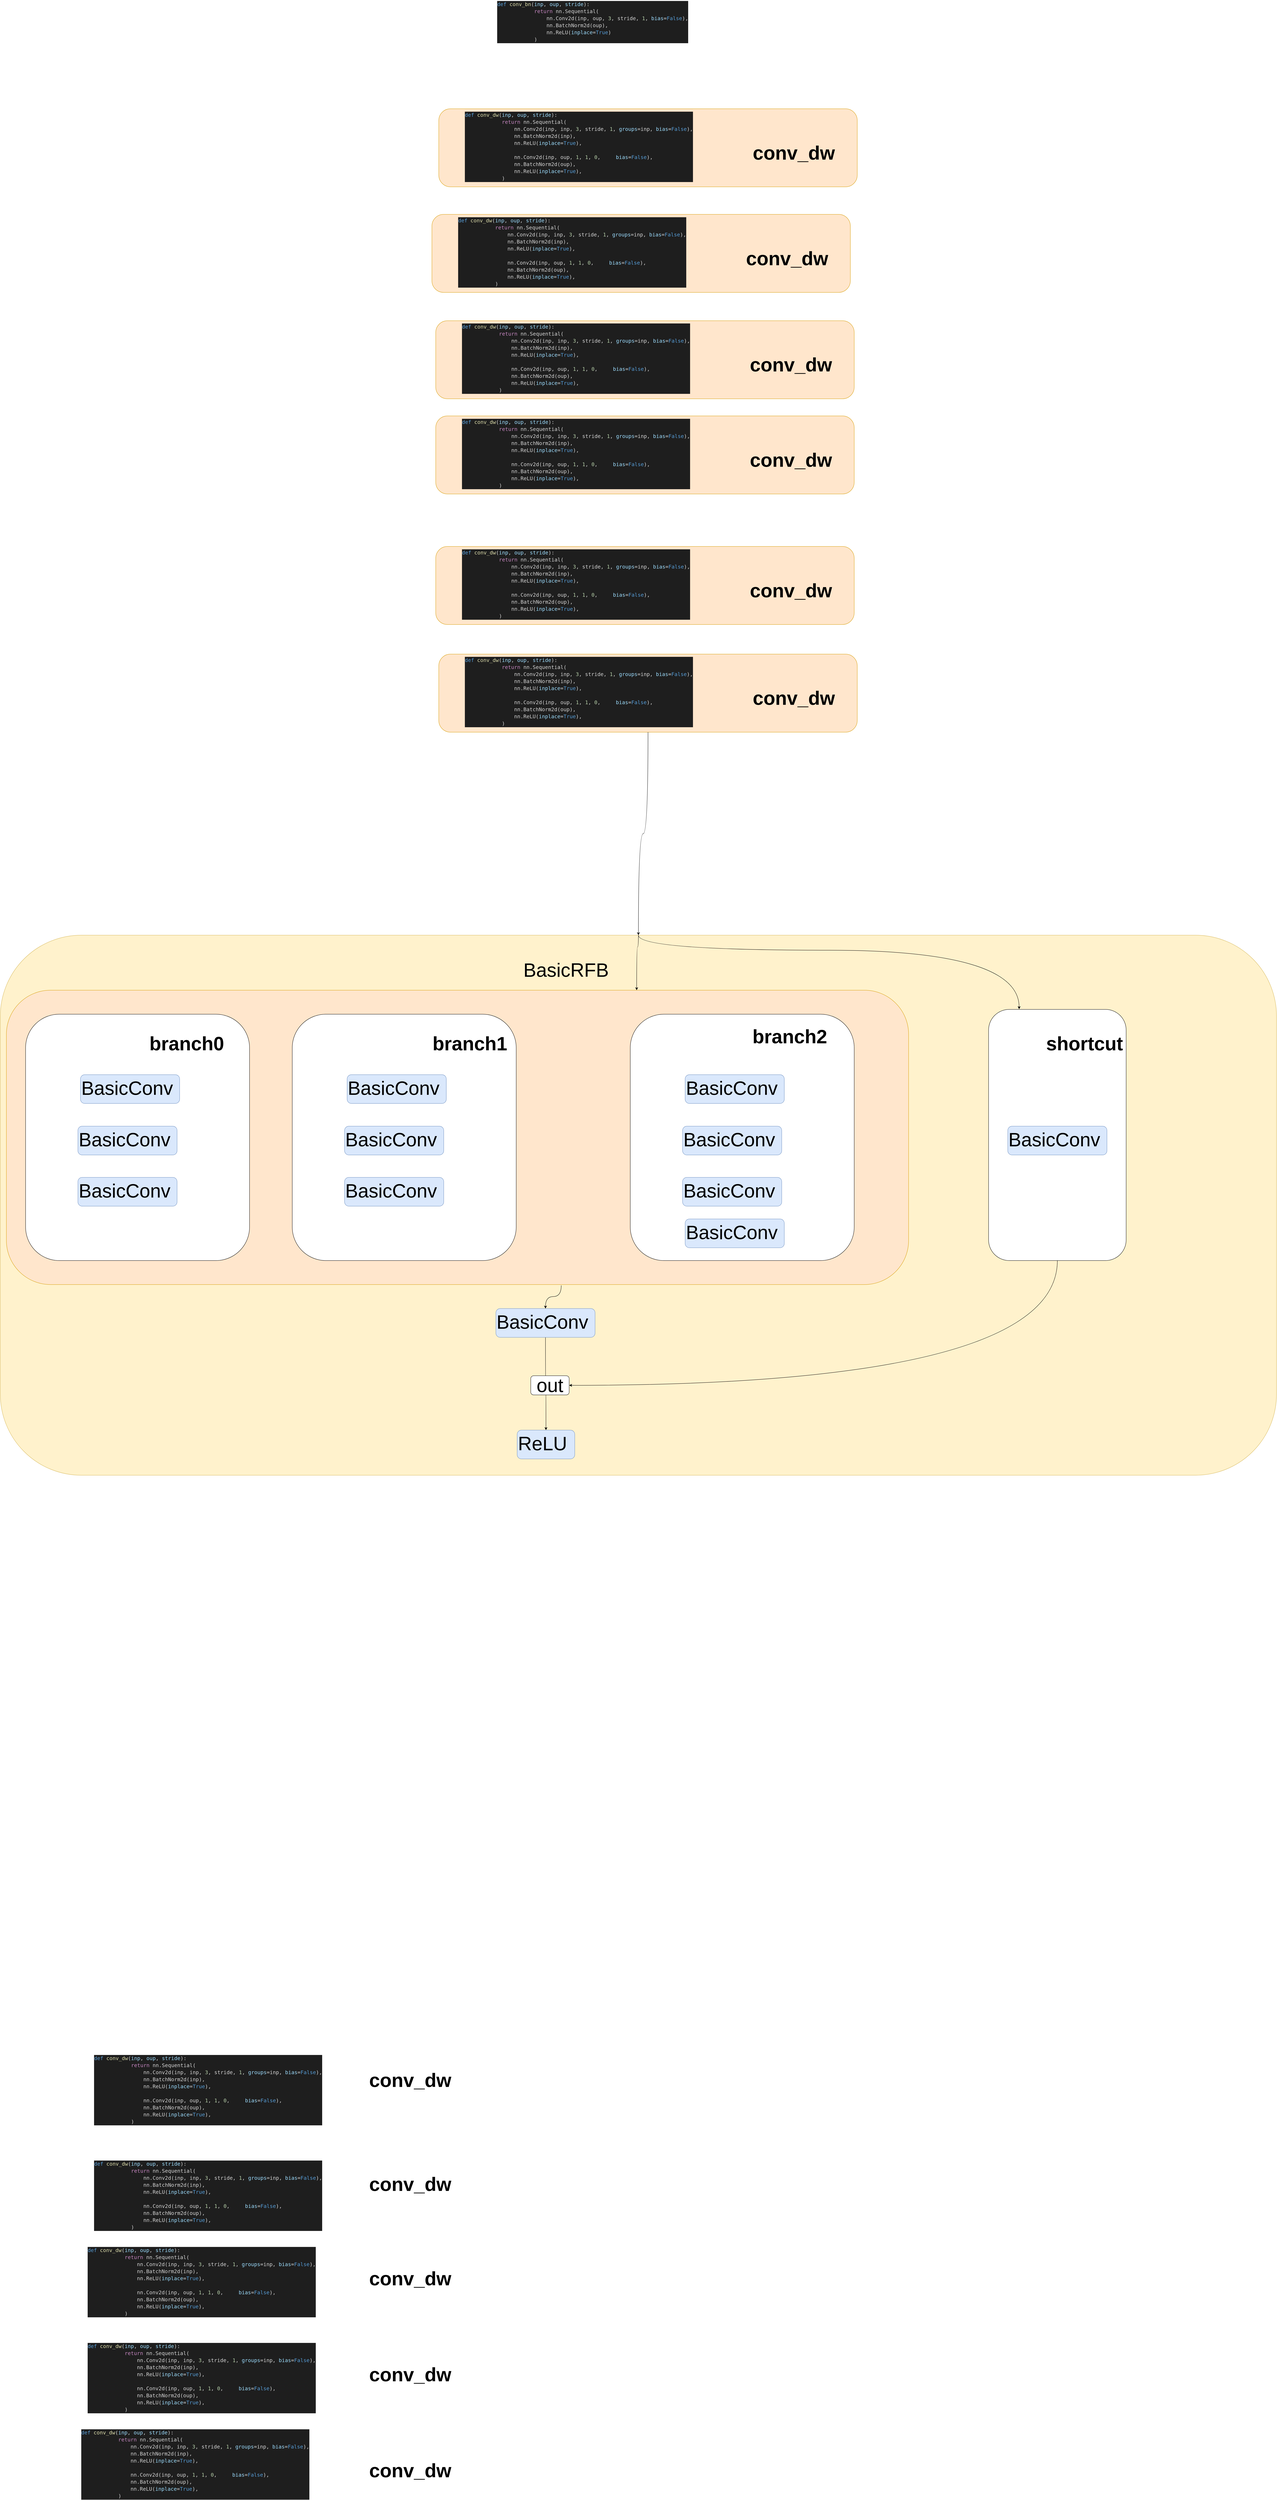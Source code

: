 <mxfile version="12.1.0" type="github" pages="1"><diagram id="aoXWqoG8p28ZODCA0CMy" name="Page-1"><mxGraphModel dx="4110" dy="3226" grid="1" gridSize="10" guides="1" tooltips="1" connect="1" arrows="1" fold="1" page="1" pageScale="1" pageWidth="827" pageHeight="1169" math="0" shadow="0"><root><mxCell id="0"/><mxCell id="1" parent="0"/><mxCell id="2_uzH5QYjLiEo1RvhmZy-85" style="edgeStyle=orthogonalEdgeStyle;curved=1;rounded=0;orthogonalLoop=1;jettySize=auto;html=1;exitX=0.5;exitY=0;exitDx=0;exitDy=0;entryX=0.75;entryY=0;entryDx=0;entryDy=0;fontSize=60;" edge="1" parent="1" source="2_uzH5QYjLiEo1RvhmZy-46" target="2_uzH5QYjLiEo1RvhmZy-44"><mxGeometry relative="1" as="geometry"><Array as="points"><mxPoint x="2036" y="2451"/><mxPoint x="2176" y="2451"/></Array></mxGeometry></mxCell><mxCell id="2_uzH5QYjLiEo1RvhmZy-46" value="" style="rounded=1;whiteSpace=wrap;html=1;fontSize=60;fillColor=#fff2cc;strokeColor=#d6b656;" vertex="1" parent="1"><mxGeometry x="41" y="2383" width="3989" height="1688" as="geometry"/></mxCell><mxCell id="2_uzH5QYjLiEo1RvhmZy-78" style="edgeStyle=orthogonalEdgeStyle;rounded=0;orthogonalLoop=1;jettySize=auto;html=1;exitX=0.615;exitY=1.003;exitDx=0;exitDy=0;entryX=0.5;entryY=0;entryDx=0;entryDy=0;fontSize=60;exitPerimeter=0;curved=1;" edge="1" parent="1" source="2_uzH5QYjLiEo1RvhmZy-44" target="2_uzH5QYjLiEo1RvhmZy-50"><mxGeometry relative="1" as="geometry"/></mxCell><mxCell id="2_uzH5QYjLiEo1RvhmZy-44" value="" style="rounded=1;whiteSpace=wrap;html=1;fontSize=60;fillColor=#ffe6cc;strokeColor=#d79b00;" vertex="1" parent="1"><mxGeometry x="60" y="2555" width="2820" height="920" as="geometry"/></mxCell><mxCell id="2_uzH5QYjLiEo1RvhmZy-34" value="" style="rounded=1;whiteSpace=wrap;html=1;fontSize=60;" vertex="1" parent="1"><mxGeometry x="120" y="2630" width="700" height="770" as="geometry"/></mxCell><mxCell id="2_uzH5QYjLiEo1RvhmZy-2" value="&lt;div style=&quot;color: rgb(212 , 212 , 212) ; background-color: rgb(30 , 30 , 30) ; font-family: &amp;#34;droid sans mono&amp;#34; , monospace , monospace , &amp;#34;droid sans fallback&amp;#34; ; font-size: 16px ; line-height: 22px ; white-space: pre&quot;&gt;&lt;div&gt;&lt;span style=&quot;color: #569cd6&quot;&gt;def&lt;/span&gt;&amp;nbsp;&lt;span style=&quot;color: #dcdcaa&quot;&gt;conv_bn&lt;/span&gt;(&lt;span style=&quot;color: #9cdcfe&quot;&gt;inp&lt;/span&gt;,&amp;nbsp;&lt;span style=&quot;color: #9cdcfe&quot;&gt;oup&lt;/span&gt;,&amp;nbsp;&lt;span style=&quot;color: #9cdcfe&quot;&gt;stride&lt;/span&gt;):&lt;/div&gt;&lt;div&gt;&amp;nbsp;&amp;nbsp;&amp;nbsp;&amp;nbsp;&amp;nbsp;&amp;nbsp;&amp;nbsp;&amp;nbsp;&amp;nbsp;&amp;nbsp;&amp;nbsp;&amp;nbsp;&lt;span style=&quot;color: #c586c0&quot;&gt;return&lt;/span&gt;&amp;nbsp;nn.Sequential(&lt;/div&gt;&lt;div&gt;&amp;nbsp;&amp;nbsp;&amp;nbsp;&amp;nbsp;&amp;nbsp;&amp;nbsp;&amp;nbsp;&amp;nbsp;&amp;nbsp;&amp;nbsp;&amp;nbsp;&amp;nbsp;&amp;nbsp;&amp;nbsp;&amp;nbsp;&amp;nbsp;nn.Conv2d(inp,&amp;nbsp;oup,&amp;nbsp;&lt;span style=&quot;color: #b5cea8&quot;&gt;3&lt;/span&gt;,&amp;nbsp;stride,&amp;nbsp;&lt;span style=&quot;color: #b5cea8&quot;&gt;1&lt;/span&gt;,&amp;nbsp;&lt;span style=&quot;color: #9cdcfe&quot;&gt;bias&lt;/span&gt;=&lt;span style=&quot;color: #569cd6&quot;&gt;False&lt;/span&gt;),&lt;/div&gt;&lt;div&gt;&amp;nbsp;&amp;nbsp;&amp;nbsp;&amp;nbsp;&amp;nbsp;&amp;nbsp;&amp;nbsp;&amp;nbsp;&amp;nbsp;&amp;nbsp;&amp;nbsp;&amp;nbsp;&amp;nbsp;&amp;nbsp;&amp;nbsp;&amp;nbsp;nn.BatchNorm2d(oup),&lt;/div&gt;&lt;div&gt;&amp;nbsp;&amp;nbsp;&amp;nbsp;&amp;nbsp;&amp;nbsp;&amp;nbsp;&amp;nbsp;&amp;nbsp;&amp;nbsp;&amp;nbsp;&amp;nbsp;&amp;nbsp;&amp;nbsp;&amp;nbsp;&amp;nbsp;&amp;nbsp;nn.ReLU(&lt;span style=&quot;color: #9cdcfe&quot;&gt;inplace&lt;/span&gt;=&lt;span style=&quot;color: #569cd6&quot;&gt;True&lt;/span&gt;)&lt;/div&gt;&lt;div&gt;&amp;nbsp;&amp;nbsp;&amp;nbsp;&amp;nbsp;&amp;nbsp;&amp;nbsp;&amp;nbsp;&amp;nbsp;&amp;nbsp;&amp;nbsp;&amp;nbsp;&amp;nbsp;)&lt;/div&gt;&lt;/div&gt;" style="text;html=1;resizable=0;points=[];autosize=1;align=left;verticalAlign=top;spacingTop=-4;" vertex="1" parent="1"><mxGeometry x="1591.5" y="-540" width="610" height="130" as="geometry"/></mxCell><mxCell id="2_uzH5QYjLiEo1RvhmZy-18" value="&lt;div style=&quot;color: rgb(212 , 212 , 212) ; background-color: rgb(30 , 30 , 30) ; font-family: &amp;#34;droid sans mono&amp;#34; , monospace , monospace , &amp;#34;droid sans fallback&amp;#34; ; font-size: 16px ; line-height: 22px ; white-space: pre&quot;&gt;&lt;div&gt;&lt;span style=&quot;color: #569cd6&quot;&gt;def&lt;/span&gt;&amp;nbsp;&lt;span style=&quot;color: #dcdcaa&quot;&gt;conv_dw&lt;/span&gt;(&lt;span style=&quot;color: #9cdcfe&quot;&gt;inp&lt;/span&gt;,&amp;nbsp;&lt;span style=&quot;color: #9cdcfe&quot;&gt;oup&lt;/span&gt;,&amp;nbsp;&lt;span style=&quot;color: #9cdcfe&quot;&gt;stride&lt;/span&gt;):&lt;/div&gt;&lt;div&gt;&amp;nbsp;&amp;nbsp;&amp;nbsp;&amp;nbsp;&amp;nbsp;&amp;nbsp;&amp;nbsp;&amp;nbsp;&amp;nbsp;&amp;nbsp;&amp;nbsp;&amp;nbsp;&lt;span style=&quot;color: #c586c0&quot;&gt;return&lt;/span&gt;&amp;nbsp;nn.Sequential(&lt;/div&gt;&lt;div&gt;&amp;nbsp;&amp;nbsp;&amp;nbsp;&amp;nbsp;&amp;nbsp;&amp;nbsp;&amp;nbsp;&amp;nbsp;&amp;nbsp;&amp;nbsp;&amp;nbsp;&amp;nbsp;&amp;nbsp;&amp;nbsp;&amp;nbsp;&amp;nbsp;nn.Conv2d(inp,&amp;nbsp;inp,&amp;nbsp;&lt;span style=&quot;color: #b5cea8&quot;&gt;3&lt;/span&gt;,&amp;nbsp;stride,&amp;nbsp;&lt;span style=&quot;color: #b5cea8&quot;&gt;1&lt;/span&gt;,&amp;nbsp;&lt;span style=&quot;color: #9cdcfe&quot;&gt;groups&lt;/span&gt;=inp,&amp;nbsp;&lt;span style=&quot;color: #9cdcfe&quot;&gt;bias&lt;/span&gt;=&lt;span style=&quot;color: #569cd6&quot;&gt;False&lt;/span&gt;),&lt;/div&gt;&lt;div&gt;&amp;nbsp;&amp;nbsp;&amp;nbsp;&amp;nbsp;&amp;nbsp;&amp;nbsp;&amp;nbsp;&amp;nbsp;&amp;nbsp;&amp;nbsp;&amp;nbsp;&amp;nbsp;&amp;nbsp;&amp;nbsp;&amp;nbsp;&amp;nbsp;nn.BatchNorm2d(inp),&lt;/div&gt;&lt;div&gt;&amp;nbsp;&amp;nbsp;&amp;nbsp;&amp;nbsp;&amp;nbsp;&amp;nbsp;&amp;nbsp;&amp;nbsp;&amp;nbsp;&amp;nbsp;&amp;nbsp;&amp;nbsp;&amp;nbsp;&amp;nbsp;&amp;nbsp;&amp;nbsp;nn.ReLU(&lt;span style=&quot;color: #9cdcfe&quot;&gt;inplace&lt;/span&gt;=&lt;span style=&quot;color: #569cd6&quot;&gt;True&lt;/span&gt;),&lt;/div&gt;&lt;br&gt;&lt;div&gt;&amp;nbsp;&amp;nbsp;&amp;nbsp;&amp;nbsp;&amp;nbsp;&amp;nbsp;&amp;nbsp;&amp;nbsp;&amp;nbsp;&amp;nbsp;&amp;nbsp;&amp;nbsp;&amp;nbsp;&amp;nbsp;&amp;nbsp;&amp;nbsp;nn.Conv2d(inp,&amp;nbsp;oup,&amp;nbsp;&lt;span style=&quot;color: #b5cea8&quot;&gt;1&lt;/span&gt;,&amp;nbsp;&lt;span style=&quot;color: #b5cea8&quot;&gt;1&lt;/span&gt;,&amp;nbsp;&lt;span style=&quot;color: #b5cea8&quot;&gt;0&lt;/span&gt;,&amp;nbsp;&amp;nbsp;&amp;nbsp;&amp;nbsp;&amp;nbsp;&lt;span style=&quot;color: #9cdcfe&quot;&gt;bias&lt;/span&gt;=&lt;span style=&quot;color: #569cd6&quot;&gt;False&lt;/span&gt;),&lt;/div&gt;&lt;div&gt;&amp;nbsp;&amp;nbsp;&amp;nbsp;&amp;nbsp;&amp;nbsp;&amp;nbsp;&amp;nbsp;&amp;nbsp;&amp;nbsp;&amp;nbsp;&amp;nbsp;&amp;nbsp;&amp;nbsp;&amp;nbsp;&amp;nbsp;&amp;nbsp;nn.BatchNorm2d(oup),&lt;/div&gt;&lt;div&gt;&amp;nbsp;&amp;nbsp;&amp;nbsp;&amp;nbsp;&amp;nbsp;&amp;nbsp;&amp;nbsp;&amp;nbsp;&amp;nbsp;&amp;nbsp;&amp;nbsp;&amp;nbsp;&amp;nbsp;&amp;nbsp;&amp;nbsp;&amp;nbsp;nn.ReLU(&lt;span style=&quot;color: #9cdcfe&quot;&gt;inplace&lt;/span&gt;=&lt;span style=&quot;color: #569cd6&quot;&gt;True&lt;/span&gt;),&lt;/div&gt;&lt;div&gt;&amp;nbsp;&amp;nbsp;&amp;nbsp;&amp;nbsp;&amp;nbsp;&amp;nbsp;&amp;nbsp;&amp;nbsp;&amp;nbsp;&amp;nbsp;&amp;nbsp;&amp;nbsp;)&lt;/div&gt;&lt;/div&gt;" style="text;html=1;resizable=0;points=[];autosize=1;align=left;verticalAlign=top;spacingTop=-4;" vertex="1" parent="1"><mxGeometry x="331.5" y="5880" width="730" height="220" as="geometry"/></mxCell><mxCell id="2_uzH5QYjLiEo1RvhmZy-19" value="&lt;div style=&quot;color: rgb(212 , 212 , 212) ; background-color: rgb(30 , 30 , 30) ; font-family: &amp;#34;droid sans mono&amp;#34; , monospace , monospace , &amp;#34;droid sans fallback&amp;#34; ; font-size: 16px ; line-height: 22px ; white-space: pre&quot;&gt;&lt;div&gt;&lt;span style=&quot;color: #569cd6&quot;&gt;def&lt;/span&gt;&amp;nbsp;&lt;span style=&quot;color: #dcdcaa&quot;&gt;conv_dw&lt;/span&gt;(&lt;span style=&quot;color: #9cdcfe&quot;&gt;inp&lt;/span&gt;,&amp;nbsp;&lt;span style=&quot;color: #9cdcfe&quot;&gt;oup&lt;/span&gt;,&amp;nbsp;&lt;span style=&quot;color: #9cdcfe&quot;&gt;stride&lt;/span&gt;):&lt;/div&gt;&lt;div&gt;&amp;nbsp;&amp;nbsp;&amp;nbsp;&amp;nbsp;&amp;nbsp;&amp;nbsp;&amp;nbsp;&amp;nbsp;&amp;nbsp;&amp;nbsp;&amp;nbsp;&amp;nbsp;&lt;span style=&quot;color: #c586c0&quot;&gt;return&lt;/span&gt;&amp;nbsp;nn.Sequential(&lt;/div&gt;&lt;div&gt;&amp;nbsp;&amp;nbsp;&amp;nbsp;&amp;nbsp;&amp;nbsp;&amp;nbsp;&amp;nbsp;&amp;nbsp;&amp;nbsp;&amp;nbsp;&amp;nbsp;&amp;nbsp;&amp;nbsp;&amp;nbsp;&amp;nbsp;&amp;nbsp;nn.Conv2d(inp,&amp;nbsp;inp,&amp;nbsp;&lt;span style=&quot;color: #b5cea8&quot;&gt;3&lt;/span&gt;,&amp;nbsp;stride,&amp;nbsp;&lt;span style=&quot;color: #b5cea8&quot;&gt;1&lt;/span&gt;,&amp;nbsp;&lt;span style=&quot;color: #9cdcfe&quot;&gt;groups&lt;/span&gt;=inp,&amp;nbsp;&lt;span style=&quot;color: #9cdcfe&quot;&gt;bias&lt;/span&gt;=&lt;span style=&quot;color: #569cd6&quot;&gt;False&lt;/span&gt;),&lt;/div&gt;&lt;div&gt;&amp;nbsp;&amp;nbsp;&amp;nbsp;&amp;nbsp;&amp;nbsp;&amp;nbsp;&amp;nbsp;&amp;nbsp;&amp;nbsp;&amp;nbsp;&amp;nbsp;&amp;nbsp;&amp;nbsp;&amp;nbsp;&amp;nbsp;&amp;nbsp;nn.BatchNorm2d(inp),&lt;/div&gt;&lt;div&gt;&amp;nbsp;&amp;nbsp;&amp;nbsp;&amp;nbsp;&amp;nbsp;&amp;nbsp;&amp;nbsp;&amp;nbsp;&amp;nbsp;&amp;nbsp;&amp;nbsp;&amp;nbsp;&amp;nbsp;&amp;nbsp;&amp;nbsp;&amp;nbsp;nn.ReLU(&lt;span style=&quot;color: #9cdcfe&quot;&gt;inplace&lt;/span&gt;=&lt;span style=&quot;color: #569cd6&quot;&gt;True&lt;/span&gt;),&lt;/div&gt;&lt;br&gt;&lt;div&gt;&amp;nbsp;&amp;nbsp;&amp;nbsp;&amp;nbsp;&amp;nbsp;&amp;nbsp;&amp;nbsp;&amp;nbsp;&amp;nbsp;&amp;nbsp;&amp;nbsp;&amp;nbsp;&amp;nbsp;&amp;nbsp;&amp;nbsp;&amp;nbsp;nn.Conv2d(inp,&amp;nbsp;oup,&amp;nbsp;&lt;span style=&quot;color: #b5cea8&quot;&gt;1&lt;/span&gt;,&amp;nbsp;&lt;span style=&quot;color: #b5cea8&quot;&gt;1&lt;/span&gt;,&amp;nbsp;&lt;span style=&quot;color: #b5cea8&quot;&gt;0&lt;/span&gt;,&amp;nbsp;&amp;nbsp;&amp;nbsp;&amp;nbsp;&amp;nbsp;&lt;span style=&quot;color: #9cdcfe&quot;&gt;bias&lt;/span&gt;=&lt;span style=&quot;color: #569cd6&quot;&gt;False&lt;/span&gt;),&lt;/div&gt;&lt;div&gt;&amp;nbsp;&amp;nbsp;&amp;nbsp;&amp;nbsp;&amp;nbsp;&amp;nbsp;&amp;nbsp;&amp;nbsp;&amp;nbsp;&amp;nbsp;&amp;nbsp;&amp;nbsp;&amp;nbsp;&amp;nbsp;&amp;nbsp;&amp;nbsp;nn.BatchNorm2d(oup),&lt;/div&gt;&lt;div&gt;&amp;nbsp;&amp;nbsp;&amp;nbsp;&amp;nbsp;&amp;nbsp;&amp;nbsp;&amp;nbsp;&amp;nbsp;&amp;nbsp;&amp;nbsp;&amp;nbsp;&amp;nbsp;&amp;nbsp;&amp;nbsp;&amp;nbsp;&amp;nbsp;nn.ReLU(&lt;span style=&quot;color: #9cdcfe&quot;&gt;inplace&lt;/span&gt;=&lt;span style=&quot;color: #569cd6&quot;&gt;True&lt;/span&gt;),&lt;/div&gt;&lt;div&gt;&amp;nbsp;&amp;nbsp;&amp;nbsp;&amp;nbsp;&amp;nbsp;&amp;nbsp;&amp;nbsp;&amp;nbsp;&amp;nbsp;&amp;nbsp;&amp;nbsp;&amp;nbsp;)&lt;/div&gt;&lt;/div&gt;" style="text;html=1;resizable=0;points=[];autosize=1;align=left;verticalAlign=top;spacingTop=-4;" vertex="1" parent="1"><mxGeometry x="331.5" y="6210" width="730" height="220" as="geometry"/></mxCell><mxCell id="2_uzH5QYjLiEo1RvhmZy-20" value="&lt;div style=&quot;color: rgb(212 , 212 , 212) ; background-color: rgb(30 , 30 , 30) ; font-family: &amp;#34;droid sans mono&amp;#34; , monospace , monospace , &amp;#34;droid sans fallback&amp;#34; ; font-size: 16px ; line-height: 22px ; white-space: pre&quot;&gt;&lt;div&gt;&lt;span style=&quot;color: #569cd6&quot;&gt;def&lt;/span&gt;&amp;nbsp;&lt;span style=&quot;color: #dcdcaa&quot;&gt;conv_dw&lt;/span&gt;(&lt;span style=&quot;color: #9cdcfe&quot;&gt;inp&lt;/span&gt;,&amp;nbsp;&lt;span style=&quot;color: #9cdcfe&quot;&gt;oup&lt;/span&gt;,&amp;nbsp;&lt;span style=&quot;color: #9cdcfe&quot;&gt;stride&lt;/span&gt;):&lt;/div&gt;&lt;div&gt;&amp;nbsp;&amp;nbsp;&amp;nbsp;&amp;nbsp;&amp;nbsp;&amp;nbsp;&amp;nbsp;&amp;nbsp;&amp;nbsp;&amp;nbsp;&amp;nbsp;&amp;nbsp;&lt;span style=&quot;color: #c586c0&quot;&gt;return&lt;/span&gt;&amp;nbsp;nn.Sequential(&lt;/div&gt;&lt;div&gt;&amp;nbsp;&amp;nbsp;&amp;nbsp;&amp;nbsp;&amp;nbsp;&amp;nbsp;&amp;nbsp;&amp;nbsp;&amp;nbsp;&amp;nbsp;&amp;nbsp;&amp;nbsp;&amp;nbsp;&amp;nbsp;&amp;nbsp;&amp;nbsp;nn.Conv2d(inp,&amp;nbsp;inp,&amp;nbsp;&lt;span style=&quot;color: #b5cea8&quot;&gt;3&lt;/span&gt;,&amp;nbsp;stride,&amp;nbsp;&lt;span style=&quot;color: #b5cea8&quot;&gt;1&lt;/span&gt;,&amp;nbsp;&lt;span style=&quot;color: #9cdcfe&quot;&gt;groups&lt;/span&gt;=inp,&amp;nbsp;&lt;span style=&quot;color: #9cdcfe&quot;&gt;bias&lt;/span&gt;=&lt;span style=&quot;color: #569cd6&quot;&gt;False&lt;/span&gt;),&lt;/div&gt;&lt;div&gt;&amp;nbsp;&amp;nbsp;&amp;nbsp;&amp;nbsp;&amp;nbsp;&amp;nbsp;&amp;nbsp;&amp;nbsp;&amp;nbsp;&amp;nbsp;&amp;nbsp;&amp;nbsp;&amp;nbsp;&amp;nbsp;&amp;nbsp;&amp;nbsp;nn.BatchNorm2d(inp),&lt;/div&gt;&lt;div&gt;&amp;nbsp;&amp;nbsp;&amp;nbsp;&amp;nbsp;&amp;nbsp;&amp;nbsp;&amp;nbsp;&amp;nbsp;&amp;nbsp;&amp;nbsp;&amp;nbsp;&amp;nbsp;&amp;nbsp;&amp;nbsp;&amp;nbsp;&amp;nbsp;nn.ReLU(&lt;span style=&quot;color: #9cdcfe&quot;&gt;inplace&lt;/span&gt;=&lt;span style=&quot;color: #569cd6&quot;&gt;True&lt;/span&gt;),&lt;/div&gt;&lt;br&gt;&lt;div&gt;&amp;nbsp;&amp;nbsp;&amp;nbsp;&amp;nbsp;&amp;nbsp;&amp;nbsp;&amp;nbsp;&amp;nbsp;&amp;nbsp;&amp;nbsp;&amp;nbsp;&amp;nbsp;&amp;nbsp;&amp;nbsp;&amp;nbsp;&amp;nbsp;nn.Conv2d(inp,&amp;nbsp;oup,&amp;nbsp;&lt;span style=&quot;color: #b5cea8&quot;&gt;1&lt;/span&gt;,&amp;nbsp;&lt;span style=&quot;color: #b5cea8&quot;&gt;1&lt;/span&gt;,&amp;nbsp;&lt;span style=&quot;color: #b5cea8&quot;&gt;0&lt;/span&gt;,&amp;nbsp;&amp;nbsp;&amp;nbsp;&amp;nbsp;&amp;nbsp;&lt;span style=&quot;color: #9cdcfe&quot;&gt;bias&lt;/span&gt;=&lt;span style=&quot;color: #569cd6&quot;&gt;False&lt;/span&gt;),&lt;/div&gt;&lt;div&gt;&amp;nbsp;&amp;nbsp;&amp;nbsp;&amp;nbsp;&amp;nbsp;&amp;nbsp;&amp;nbsp;&amp;nbsp;&amp;nbsp;&amp;nbsp;&amp;nbsp;&amp;nbsp;&amp;nbsp;&amp;nbsp;&amp;nbsp;&amp;nbsp;nn.BatchNorm2d(oup),&lt;/div&gt;&lt;div&gt;&amp;nbsp;&amp;nbsp;&amp;nbsp;&amp;nbsp;&amp;nbsp;&amp;nbsp;&amp;nbsp;&amp;nbsp;&amp;nbsp;&amp;nbsp;&amp;nbsp;&amp;nbsp;&amp;nbsp;&amp;nbsp;&amp;nbsp;&amp;nbsp;nn.ReLU(&lt;span style=&quot;color: #9cdcfe&quot;&gt;inplace&lt;/span&gt;=&lt;span style=&quot;color: #569cd6&quot;&gt;True&lt;/span&gt;),&lt;/div&gt;&lt;div&gt;&amp;nbsp;&amp;nbsp;&amp;nbsp;&amp;nbsp;&amp;nbsp;&amp;nbsp;&amp;nbsp;&amp;nbsp;&amp;nbsp;&amp;nbsp;&amp;nbsp;&amp;nbsp;)&lt;/div&gt;&lt;/div&gt;" style="text;html=1;resizable=0;points=[];autosize=1;align=left;verticalAlign=top;spacingTop=-4;" vertex="1" parent="1"><mxGeometry x="311.5" y="6480" width="730" height="220" as="geometry"/></mxCell><mxCell id="2_uzH5QYjLiEo1RvhmZy-21" value="&lt;div style=&quot;color: rgb(212 , 212 , 212) ; background-color: rgb(30 , 30 , 30) ; font-family: &amp;#34;droid sans mono&amp;#34; , monospace , monospace , &amp;#34;droid sans fallback&amp;#34; ; font-size: 16px ; line-height: 22px ; white-space: pre&quot;&gt;&lt;div&gt;&lt;span style=&quot;color: #569cd6&quot;&gt;def&lt;/span&gt;&amp;nbsp;&lt;span style=&quot;color: #dcdcaa&quot;&gt;conv_dw&lt;/span&gt;(&lt;span style=&quot;color: #9cdcfe&quot;&gt;inp&lt;/span&gt;,&amp;nbsp;&lt;span style=&quot;color: #9cdcfe&quot;&gt;oup&lt;/span&gt;,&amp;nbsp;&lt;span style=&quot;color: #9cdcfe&quot;&gt;stride&lt;/span&gt;):&lt;/div&gt;&lt;div&gt;&amp;nbsp;&amp;nbsp;&amp;nbsp;&amp;nbsp;&amp;nbsp;&amp;nbsp;&amp;nbsp;&amp;nbsp;&amp;nbsp;&amp;nbsp;&amp;nbsp;&amp;nbsp;&lt;span style=&quot;color: #c586c0&quot;&gt;return&lt;/span&gt;&amp;nbsp;nn.Sequential(&lt;/div&gt;&lt;div&gt;&amp;nbsp;&amp;nbsp;&amp;nbsp;&amp;nbsp;&amp;nbsp;&amp;nbsp;&amp;nbsp;&amp;nbsp;&amp;nbsp;&amp;nbsp;&amp;nbsp;&amp;nbsp;&amp;nbsp;&amp;nbsp;&amp;nbsp;&amp;nbsp;nn.Conv2d(inp,&amp;nbsp;inp,&amp;nbsp;&lt;span style=&quot;color: #b5cea8&quot;&gt;3&lt;/span&gt;,&amp;nbsp;stride,&amp;nbsp;&lt;span style=&quot;color: #b5cea8&quot;&gt;1&lt;/span&gt;,&amp;nbsp;&lt;span style=&quot;color: #9cdcfe&quot;&gt;groups&lt;/span&gt;=inp,&amp;nbsp;&lt;span style=&quot;color: #9cdcfe&quot;&gt;bias&lt;/span&gt;=&lt;span style=&quot;color: #569cd6&quot;&gt;False&lt;/span&gt;),&lt;/div&gt;&lt;div&gt;&amp;nbsp;&amp;nbsp;&amp;nbsp;&amp;nbsp;&amp;nbsp;&amp;nbsp;&amp;nbsp;&amp;nbsp;&amp;nbsp;&amp;nbsp;&amp;nbsp;&amp;nbsp;&amp;nbsp;&amp;nbsp;&amp;nbsp;&amp;nbsp;nn.BatchNorm2d(inp),&lt;/div&gt;&lt;div&gt;&amp;nbsp;&amp;nbsp;&amp;nbsp;&amp;nbsp;&amp;nbsp;&amp;nbsp;&amp;nbsp;&amp;nbsp;&amp;nbsp;&amp;nbsp;&amp;nbsp;&amp;nbsp;&amp;nbsp;&amp;nbsp;&amp;nbsp;&amp;nbsp;nn.ReLU(&lt;span style=&quot;color: #9cdcfe&quot;&gt;inplace&lt;/span&gt;=&lt;span style=&quot;color: #569cd6&quot;&gt;True&lt;/span&gt;),&lt;/div&gt;&lt;br&gt;&lt;div&gt;&amp;nbsp;&amp;nbsp;&amp;nbsp;&amp;nbsp;&amp;nbsp;&amp;nbsp;&amp;nbsp;&amp;nbsp;&amp;nbsp;&amp;nbsp;&amp;nbsp;&amp;nbsp;&amp;nbsp;&amp;nbsp;&amp;nbsp;&amp;nbsp;nn.Conv2d(inp,&amp;nbsp;oup,&amp;nbsp;&lt;span style=&quot;color: #b5cea8&quot;&gt;1&lt;/span&gt;,&amp;nbsp;&lt;span style=&quot;color: #b5cea8&quot;&gt;1&lt;/span&gt;,&amp;nbsp;&lt;span style=&quot;color: #b5cea8&quot;&gt;0&lt;/span&gt;,&amp;nbsp;&amp;nbsp;&amp;nbsp;&amp;nbsp;&amp;nbsp;&lt;span style=&quot;color: #9cdcfe&quot;&gt;bias&lt;/span&gt;=&lt;span style=&quot;color: #569cd6&quot;&gt;False&lt;/span&gt;),&lt;/div&gt;&lt;div&gt;&amp;nbsp;&amp;nbsp;&amp;nbsp;&amp;nbsp;&amp;nbsp;&amp;nbsp;&amp;nbsp;&amp;nbsp;&amp;nbsp;&amp;nbsp;&amp;nbsp;&amp;nbsp;&amp;nbsp;&amp;nbsp;&amp;nbsp;&amp;nbsp;nn.BatchNorm2d(oup),&lt;/div&gt;&lt;div&gt;&amp;nbsp;&amp;nbsp;&amp;nbsp;&amp;nbsp;&amp;nbsp;&amp;nbsp;&amp;nbsp;&amp;nbsp;&amp;nbsp;&amp;nbsp;&amp;nbsp;&amp;nbsp;&amp;nbsp;&amp;nbsp;&amp;nbsp;&amp;nbsp;nn.ReLU(&lt;span style=&quot;color: #9cdcfe&quot;&gt;inplace&lt;/span&gt;=&lt;span style=&quot;color: #569cd6&quot;&gt;True&lt;/span&gt;),&lt;/div&gt;&lt;div&gt;&amp;nbsp;&amp;nbsp;&amp;nbsp;&amp;nbsp;&amp;nbsp;&amp;nbsp;&amp;nbsp;&amp;nbsp;&amp;nbsp;&amp;nbsp;&amp;nbsp;&amp;nbsp;)&lt;/div&gt;&lt;/div&gt;" style="text;html=1;resizable=0;points=[];autosize=1;align=left;verticalAlign=top;spacingTop=-4;" vertex="1" parent="1"><mxGeometry x="311.5" y="6780" width="730" height="220" as="geometry"/></mxCell><mxCell id="2_uzH5QYjLiEo1RvhmZy-22" value="&lt;div style=&quot;color: rgb(212 , 212 , 212) ; background-color: rgb(30 , 30 , 30) ; font-family: &amp;#34;droid sans mono&amp;#34; , monospace , monospace , &amp;#34;droid sans fallback&amp;#34; ; font-size: 16px ; line-height: 22px ; white-space: pre&quot;&gt;&lt;div&gt;&lt;span style=&quot;color: #569cd6&quot;&gt;def&lt;/span&gt;&amp;nbsp;&lt;span style=&quot;color: #dcdcaa&quot;&gt;conv_dw&lt;/span&gt;(&lt;span style=&quot;color: #9cdcfe&quot;&gt;inp&lt;/span&gt;,&amp;nbsp;&lt;span style=&quot;color: #9cdcfe&quot;&gt;oup&lt;/span&gt;,&amp;nbsp;&lt;span style=&quot;color: #9cdcfe&quot;&gt;stride&lt;/span&gt;):&lt;/div&gt;&lt;div&gt;&amp;nbsp;&amp;nbsp;&amp;nbsp;&amp;nbsp;&amp;nbsp;&amp;nbsp;&amp;nbsp;&amp;nbsp;&amp;nbsp;&amp;nbsp;&amp;nbsp;&amp;nbsp;&lt;span style=&quot;color: #c586c0&quot;&gt;return&lt;/span&gt;&amp;nbsp;nn.Sequential(&lt;/div&gt;&lt;div&gt;&amp;nbsp;&amp;nbsp;&amp;nbsp;&amp;nbsp;&amp;nbsp;&amp;nbsp;&amp;nbsp;&amp;nbsp;&amp;nbsp;&amp;nbsp;&amp;nbsp;&amp;nbsp;&amp;nbsp;&amp;nbsp;&amp;nbsp;&amp;nbsp;nn.Conv2d(inp,&amp;nbsp;inp,&amp;nbsp;&lt;span style=&quot;color: #b5cea8&quot;&gt;3&lt;/span&gt;,&amp;nbsp;stride,&amp;nbsp;&lt;span style=&quot;color: #b5cea8&quot;&gt;1&lt;/span&gt;,&amp;nbsp;&lt;span style=&quot;color: #9cdcfe&quot;&gt;groups&lt;/span&gt;=inp,&amp;nbsp;&lt;span style=&quot;color: #9cdcfe&quot;&gt;bias&lt;/span&gt;=&lt;span style=&quot;color: #569cd6&quot;&gt;False&lt;/span&gt;),&lt;/div&gt;&lt;div&gt;&amp;nbsp;&amp;nbsp;&amp;nbsp;&amp;nbsp;&amp;nbsp;&amp;nbsp;&amp;nbsp;&amp;nbsp;&amp;nbsp;&amp;nbsp;&amp;nbsp;&amp;nbsp;&amp;nbsp;&amp;nbsp;&amp;nbsp;&amp;nbsp;nn.BatchNorm2d(inp),&lt;/div&gt;&lt;div&gt;&amp;nbsp;&amp;nbsp;&amp;nbsp;&amp;nbsp;&amp;nbsp;&amp;nbsp;&amp;nbsp;&amp;nbsp;&amp;nbsp;&amp;nbsp;&amp;nbsp;&amp;nbsp;&amp;nbsp;&amp;nbsp;&amp;nbsp;&amp;nbsp;nn.ReLU(&lt;span style=&quot;color: #9cdcfe&quot;&gt;inplace&lt;/span&gt;=&lt;span style=&quot;color: #569cd6&quot;&gt;True&lt;/span&gt;),&lt;/div&gt;&lt;br&gt;&lt;div&gt;&amp;nbsp;&amp;nbsp;&amp;nbsp;&amp;nbsp;&amp;nbsp;&amp;nbsp;&amp;nbsp;&amp;nbsp;&amp;nbsp;&amp;nbsp;&amp;nbsp;&amp;nbsp;&amp;nbsp;&amp;nbsp;&amp;nbsp;&amp;nbsp;nn.Conv2d(inp,&amp;nbsp;oup,&amp;nbsp;&lt;span style=&quot;color: #b5cea8&quot;&gt;1&lt;/span&gt;,&amp;nbsp;&lt;span style=&quot;color: #b5cea8&quot;&gt;1&lt;/span&gt;,&amp;nbsp;&lt;span style=&quot;color: #b5cea8&quot;&gt;0&lt;/span&gt;,&amp;nbsp;&amp;nbsp;&amp;nbsp;&amp;nbsp;&amp;nbsp;&lt;span style=&quot;color: #9cdcfe&quot;&gt;bias&lt;/span&gt;=&lt;span style=&quot;color: #569cd6&quot;&gt;False&lt;/span&gt;),&lt;/div&gt;&lt;div&gt;&amp;nbsp;&amp;nbsp;&amp;nbsp;&amp;nbsp;&amp;nbsp;&amp;nbsp;&amp;nbsp;&amp;nbsp;&amp;nbsp;&amp;nbsp;&amp;nbsp;&amp;nbsp;&amp;nbsp;&amp;nbsp;&amp;nbsp;&amp;nbsp;nn.BatchNorm2d(oup),&lt;/div&gt;&lt;div&gt;&amp;nbsp;&amp;nbsp;&amp;nbsp;&amp;nbsp;&amp;nbsp;&amp;nbsp;&amp;nbsp;&amp;nbsp;&amp;nbsp;&amp;nbsp;&amp;nbsp;&amp;nbsp;&amp;nbsp;&amp;nbsp;&amp;nbsp;&amp;nbsp;nn.ReLU(&lt;span style=&quot;color: #9cdcfe&quot;&gt;inplace&lt;/span&gt;=&lt;span style=&quot;color: #569cd6&quot;&gt;True&lt;/span&gt;),&lt;/div&gt;&lt;div&gt;&amp;nbsp;&amp;nbsp;&amp;nbsp;&amp;nbsp;&amp;nbsp;&amp;nbsp;&amp;nbsp;&amp;nbsp;&amp;nbsp;&amp;nbsp;&amp;nbsp;&amp;nbsp;)&lt;/div&gt;&lt;/div&gt;" style="text;html=1;resizable=0;points=[];autosize=1;align=left;verticalAlign=top;spacingTop=-4;" vertex="1" parent="1"><mxGeometry x="291.5" y="7050" width="730" height="220" as="geometry"/></mxCell><mxCell id="2_uzH5QYjLiEo1RvhmZy-23" value="conv_dw" style="text;html=1;fontSize=60;fontStyle=1" vertex="1" parent="1"><mxGeometry x="1191.5" y="5920" width="280" height="100" as="geometry"/></mxCell><mxCell id="2_uzH5QYjLiEo1RvhmZy-24" value="conv_dw" style="text;html=1;fontSize=60;fontStyle=1" vertex="1" parent="1"><mxGeometry x="1191.5" y="6245" width="280" height="100" as="geometry"/></mxCell><mxCell id="2_uzH5QYjLiEo1RvhmZy-25" value="conv_dw" style="text;html=1;fontSize=60;fontStyle=1" vertex="1" parent="1"><mxGeometry x="1191.5" y="6540" width="280" height="100" as="geometry"/></mxCell><mxCell id="2_uzH5QYjLiEo1RvhmZy-26" value="conv_dw" style="text;html=1;fontSize=60;fontStyle=1" vertex="1" parent="1"><mxGeometry x="1191.5" y="6840" width="280" height="100" as="geometry"/></mxCell><mxCell id="2_uzH5QYjLiEo1RvhmZy-27" value="conv_dw" style="text;html=1;fontSize=60;fontStyle=1" vertex="1" parent="1"><mxGeometry x="1191.5" y="7140" width="280" height="100" as="geometry"/></mxCell><mxCell id="2_uzH5QYjLiEo1RvhmZy-29" value="BasicRFB" style="text;html=1;fontSize=60;" vertex="1" parent="1"><mxGeometry x="1674" y="2450" width="290" height="90" as="geometry"/></mxCell><mxCell id="2_uzH5QYjLiEo1RvhmZy-30" value="BasicConv" style="text;html=1;fontSize=60;rounded=1;strokeColor=#6c8ebf;fillColor=#dae8fc;" vertex="1" parent="1"><mxGeometry x="291.5" y="2819" width="310" height="90" as="geometry"/></mxCell><mxCell id="2_uzH5QYjLiEo1RvhmZy-31" value="BasicConv" style="text;html=1;fontSize=60;rounded=1;strokeColor=#6c8ebf;fillColor=#dae8fc;" vertex="1" parent="1"><mxGeometry x="283.5" y="2980" width="310" height="90" as="geometry"/></mxCell><mxCell id="2_uzH5QYjLiEo1RvhmZy-33" value="BasicConv" style="text;html=1;fontSize=60;rounded=1;strokeColor=#6c8ebf;fillColor=#dae8fc;" vertex="1" parent="1"><mxGeometry x="283.5" y="3140" width="310" height="90" as="geometry"/></mxCell><mxCell id="2_uzH5QYjLiEo1RvhmZy-35" value="" style="rounded=1;whiteSpace=wrap;html=1;fontSize=60;" vertex="1" parent="1"><mxGeometry x="953.5" y="2630" width="700" height="770" as="geometry"/></mxCell><mxCell id="2_uzH5QYjLiEo1RvhmZy-36" value="BasicConv" style="text;html=1;fontSize=60;fillColor=#dae8fc;strokeColor=#6c8ebf;rounded=1;" vertex="1" parent="1"><mxGeometry x="1125" y="2819" width="310" height="90" as="geometry"/></mxCell><mxCell id="2_uzH5QYjLiEo1RvhmZy-37" value="BasicConv" style="text;html=1;fontSize=60;rounded=1;strokeColor=#6c8ebf;fillColor=#dae8fc;" vertex="1" parent="1"><mxGeometry x="1117" y="2980" width="310" height="90" as="geometry"/></mxCell><mxCell id="2_uzH5QYjLiEo1RvhmZy-38" value="BasicConv" style="text;html=1;fontSize=60;rounded=1;strokeColor=#6c8ebf;fillColor=#dae8fc;" vertex="1" parent="1"><mxGeometry x="1117" y="3140" width="310" height="90" as="geometry"/></mxCell><mxCell id="2_uzH5QYjLiEo1RvhmZy-39" value="" style="rounded=1;whiteSpace=wrap;html=1;fontSize=60;" vertex="1" parent="1"><mxGeometry x="2010" y="2630" width="700" height="770" as="geometry"/></mxCell><mxCell id="2_uzH5QYjLiEo1RvhmZy-40" value="BasicConv" style="text;html=1;fontSize=60;rounded=1;strokeColor=#6c8ebf;fillColor=#dae8fc;" vertex="1" parent="1"><mxGeometry x="2181.5" y="2819" width="310" height="90" as="geometry"/></mxCell><mxCell id="2_uzH5QYjLiEo1RvhmZy-41" value="BasicConv" style="text;html=1;fontSize=60;rounded=1;strokeColor=#6c8ebf;fillColor=#dae8fc;" vertex="1" parent="1"><mxGeometry x="2173.5" y="2980" width="310" height="90" as="geometry"/></mxCell><mxCell id="2_uzH5QYjLiEo1RvhmZy-42" value="BasicConv" style="text;html=1;fontSize=60;rounded=1;strokeColor=#6c8ebf;fillColor=#dae8fc;" vertex="1" parent="1"><mxGeometry x="2173.5" y="3140" width="310" height="90" as="geometry"/></mxCell><mxCell id="2_uzH5QYjLiEo1RvhmZy-43" value="BasicConv" style="text;html=1;fontSize=60;rounded=1;strokeColor=#6c8ebf;fillColor=#dae8fc;" vertex="1" parent="1"><mxGeometry x="2181.5" y="3270" width="310" height="90" as="geometry"/></mxCell><mxCell id="2_uzH5QYjLiEo1RvhmZy-45" value="ReLU" style="text;html=1;fontSize=60;rounded=1;strokeColor=#6c8ebf;fillColor=#dae8fc;" vertex="1" parent="1"><mxGeometry x="1656.5" y="3930" width="180" height="90" as="geometry"/></mxCell><mxCell id="2_uzH5QYjLiEo1RvhmZy-47" value="branch0" style="text;html=1;fontSize=60;fontStyle=1" vertex="1" parent="1"><mxGeometry x="505" y="2680" width="240" height="90" as="geometry"/></mxCell><mxCell id="2_uzH5QYjLiEo1RvhmZy-48" value="branch1" style="text;html=1;fontSize=60;fontStyle=1" vertex="1" parent="1"><mxGeometry x="1390" y="2680" width="240" height="90" as="geometry"/></mxCell><mxCell id="2_uzH5QYjLiEo1RvhmZy-49" value="branch2" style="text;html=1;fontSize=60;fontStyle=1" vertex="1" parent="1"><mxGeometry x="2390" y="2658" width="240" height="90" as="geometry"/></mxCell><mxCell id="2_uzH5QYjLiEo1RvhmZy-79" style="edgeStyle=orthogonalEdgeStyle;curved=1;rounded=0;orthogonalLoop=1;jettySize=auto;html=1;exitX=0.5;exitY=1;exitDx=0;exitDy=0;entryX=0.5;entryY=0;entryDx=0;entryDy=0;fontSize=60;" edge="1" parent="1" source="2_uzH5QYjLiEo1RvhmZy-50" target="2_uzH5QYjLiEo1RvhmZy-45"><mxGeometry relative="1" as="geometry"/></mxCell><mxCell id="2_uzH5QYjLiEo1RvhmZy-50" value="BasicConv" style="text;html=1;fontSize=60;rounded=1;strokeColor=#6c8ebf;fillColor=#dae8fc;" vertex="1" parent="1"><mxGeometry x="1590" y="3550" width="310" height="90" as="geometry"/></mxCell><mxCell id="2_uzH5QYjLiEo1RvhmZy-83" style="edgeStyle=orthogonalEdgeStyle;curved=1;rounded=0;orthogonalLoop=1;jettySize=auto;html=1;exitX=0.5;exitY=1;exitDx=0;exitDy=0;entryX=1;entryY=0.5;entryDx=0;entryDy=0;fontSize=60;" edge="1" parent="1" source="2_uzH5QYjLiEo1RvhmZy-52" target="2_uzH5QYjLiEo1RvhmZy-82"><mxGeometry relative="1" as="geometry"/></mxCell><mxCell id="2_uzH5QYjLiEo1RvhmZy-52" value="" style="rounded=1;whiteSpace=wrap;html=1;fontSize=60;" vertex="1" parent="1"><mxGeometry x="3130" y="2615" width="430" height="785" as="geometry"/></mxCell><mxCell id="2_uzH5QYjLiEo1RvhmZy-51" value="BasicConv" style="text;html=1;fontSize=60;rounded=1;strokeColor=#6c8ebf;fillColor=#dae8fc;" vertex="1" parent="1"><mxGeometry x="3190" y="2980" width="310" height="90" as="geometry"/></mxCell><mxCell id="2_uzH5QYjLiEo1RvhmZy-54" value="shortcut" style="text;html=1;fontSize=60;fontStyle=1" vertex="1" parent="1"><mxGeometry x="3308" y="2680" width="240" height="90" as="geometry"/></mxCell><mxCell id="2_uzH5QYjLiEo1RvhmZy-57" value="" style="group" vertex="1" connectable="0" parent="1"><mxGeometry x="1411.5" y="1504.5" width="1308" height="244" as="geometry"/></mxCell><mxCell id="2_uzH5QYjLiEo1RvhmZy-55" value="" style="rounded=1;whiteSpace=wrap;html=1;fontSize=60;fillColor=#ffe6cc;strokeColor=#d79b00;" vertex="1" parent="2_uzH5QYjLiEo1RvhmZy-57"><mxGeometry width="1308" height="244" as="geometry"/></mxCell><mxCell id="2_uzH5QYjLiEo1RvhmZy-9" value="&lt;div style=&quot;color: rgb(212 , 212 , 212) ; background-color: rgb(30 , 30 , 30) ; font-family: &amp;#34;droid sans mono&amp;#34; , monospace , monospace , &amp;#34;droid sans fallback&amp;#34; ; font-size: 16px ; line-height: 22px ; white-space: pre&quot;&gt;&lt;div&gt;&lt;span style=&quot;color: #569cd6&quot;&gt;def&lt;/span&gt;&amp;nbsp;&lt;span style=&quot;color: #dcdcaa&quot;&gt;conv_dw&lt;/span&gt;(&lt;span style=&quot;color: #9cdcfe&quot;&gt;inp&lt;/span&gt;,&amp;nbsp;&lt;span style=&quot;color: #9cdcfe&quot;&gt;oup&lt;/span&gt;,&amp;nbsp;&lt;span style=&quot;color: #9cdcfe&quot;&gt;stride&lt;/span&gt;):&lt;/div&gt;&lt;div&gt;&amp;nbsp;&amp;nbsp;&amp;nbsp;&amp;nbsp;&amp;nbsp;&amp;nbsp;&amp;nbsp;&amp;nbsp;&amp;nbsp;&amp;nbsp;&amp;nbsp;&amp;nbsp;&lt;span style=&quot;color: #c586c0&quot;&gt;return&lt;/span&gt;&amp;nbsp;nn.Sequential(&lt;/div&gt;&lt;div&gt;&amp;nbsp;&amp;nbsp;&amp;nbsp;&amp;nbsp;&amp;nbsp;&amp;nbsp;&amp;nbsp;&amp;nbsp;&amp;nbsp;&amp;nbsp;&amp;nbsp;&amp;nbsp;&amp;nbsp;&amp;nbsp;&amp;nbsp;&amp;nbsp;nn.Conv2d(inp,&amp;nbsp;inp,&amp;nbsp;&lt;span style=&quot;color: #b5cea8&quot;&gt;3&lt;/span&gt;,&amp;nbsp;stride,&amp;nbsp;&lt;span style=&quot;color: #b5cea8&quot;&gt;1&lt;/span&gt;,&amp;nbsp;&lt;span style=&quot;color: #9cdcfe&quot;&gt;groups&lt;/span&gt;=inp,&amp;nbsp;&lt;span style=&quot;color: #9cdcfe&quot;&gt;bias&lt;/span&gt;=&lt;span style=&quot;color: #569cd6&quot;&gt;False&lt;/span&gt;),&lt;/div&gt;&lt;div&gt;&amp;nbsp;&amp;nbsp;&amp;nbsp;&amp;nbsp;&amp;nbsp;&amp;nbsp;&amp;nbsp;&amp;nbsp;&amp;nbsp;&amp;nbsp;&amp;nbsp;&amp;nbsp;&amp;nbsp;&amp;nbsp;&amp;nbsp;&amp;nbsp;nn.BatchNorm2d(inp),&lt;/div&gt;&lt;div&gt;&amp;nbsp;&amp;nbsp;&amp;nbsp;&amp;nbsp;&amp;nbsp;&amp;nbsp;&amp;nbsp;&amp;nbsp;&amp;nbsp;&amp;nbsp;&amp;nbsp;&amp;nbsp;&amp;nbsp;&amp;nbsp;&amp;nbsp;&amp;nbsp;nn.ReLU(&lt;span style=&quot;color: #9cdcfe&quot;&gt;inplace&lt;/span&gt;=&lt;span style=&quot;color: #569cd6&quot;&gt;True&lt;/span&gt;),&lt;/div&gt;&lt;br&gt;&lt;div&gt;&amp;nbsp;&amp;nbsp;&amp;nbsp;&amp;nbsp;&amp;nbsp;&amp;nbsp;&amp;nbsp;&amp;nbsp;&amp;nbsp;&amp;nbsp;&amp;nbsp;&amp;nbsp;&amp;nbsp;&amp;nbsp;&amp;nbsp;&amp;nbsp;nn.Conv2d(inp,&amp;nbsp;oup,&amp;nbsp;&lt;span style=&quot;color: #b5cea8&quot;&gt;1&lt;/span&gt;,&amp;nbsp;&lt;span style=&quot;color: #b5cea8&quot;&gt;1&lt;/span&gt;,&amp;nbsp;&lt;span style=&quot;color: #b5cea8&quot;&gt;0&lt;/span&gt;,&amp;nbsp;&amp;nbsp;&amp;nbsp;&amp;nbsp;&amp;nbsp;&lt;span style=&quot;color: #9cdcfe&quot;&gt;bias&lt;/span&gt;=&lt;span style=&quot;color: #569cd6&quot;&gt;False&lt;/span&gt;),&lt;/div&gt;&lt;div&gt;&amp;nbsp;&amp;nbsp;&amp;nbsp;&amp;nbsp;&amp;nbsp;&amp;nbsp;&amp;nbsp;&amp;nbsp;&amp;nbsp;&amp;nbsp;&amp;nbsp;&amp;nbsp;&amp;nbsp;&amp;nbsp;&amp;nbsp;&amp;nbsp;nn.BatchNorm2d(oup),&lt;/div&gt;&lt;div&gt;&amp;nbsp;&amp;nbsp;&amp;nbsp;&amp;nbsp;&amp;nbsp;&amp;nbsp;&amp;nbsp;&amp;nbsp;&amp;nbsp;&amp;nbsp;&amp;nbsp;&amp;nbsp;&amp;nbsp;&amp;nbsp;&amp;nbsp;&amp;nbsp;nn.ReLU(&lt;span style=&quot;color: #9cdcfe&quot;&gt;inplace&lt;/span&gt;=&lt;span style=&quot;color: #569cd6&quot;&gt;True&lt;/span&gt;),&lt;/div&gt;&lt;div&gt;&amp;nbsp;&amp;nbsp;&amp;nbsp;&amp;nbsp;&amp;nbsp;&amp;nbsp;&amp;nbsp;&amp;nbsp;&amp;nbsp;&amp;nbsp;&amp;nbsp;&amp;nbsp;)&lt;/div&gt;&lt;/div&gt;" style="text;html=1;resizable=0;points=[];autosize=1;align=left;verticalAlign=top;spacingTop=-4;" vertex="1" parent="2_uzH5QYjLiEo1RvhmZy-57"><mxGeometry x="79.5" y="5.5" width="730" height="220" as="geometry"/></mxCell><mxCell id="2_uzH5QYjLiEo1RvhmZy-17" value="conv_dw" style="text;html=1;fontSize=60;fontStyle=1" vertex="1" parent="2_uzH5QYjLiEo1RvhmZy-57"><mxGeometry x="979.5" y="95.5" width="280" height="100" as="geometry"/></mxCell><mxCell id="2_uzH5QYjLiEo1RvhmZy-58" value="" style="group" vertex="1" connectable="0" parent="1"><mxGeometry x="1402" y="1168" width="1308" height="244" as="geometry"/></mxCell><mxCell id="2_uzH5QYjLiEo1RvhmZy-59" value="" style="rounded=1;whiteSpace=wrap;html=1;fontSize=60;fillColor=#ffe6cc;strokeColor=#d79b00;" vertex="1" parent="2_uzH5QYjLiEo1RvhmZy-58"><mxGeometry width="1308" height="244" as="geometry"/></mxCell><mxCell id="2_uzH5QYjLiEo1RvhmZy-60" value="&lt;div style=&quot;color: rgb(212 , 212 , 212) ; background-color: rgb(30 , 30 , 30) ; font-family: &amp;#34;droid sans mono&amp;#34; , monospace , monospace , &amp;#34;droid sans fallback&amp;#34; ; font-size: 16px ; line-height: 22px ; white-space: pre&quot;&gt;&lt;div&gt;&lt;span style=&quot;color: #569cd6&quot;&gt;def&lt;/span&gt;&amp;nbsp;&lt;span style=&quot;color: #dcdcaa&quot;&gt;conv_dw&lt;/span&gt;(&lt;span style=&quot;color: #9cdcfe&quot;&gt;inp&lt;/span&gt;,&amp;nbsp;&lt;span style=&quot;color: #9cdcfe&quot;&gt;oup&lt;/span&gt;,&amp;nbsp;&lt;span style=&quot;color: #9cdcfe&quot;&gt;stride&lt;/span&gt;):&lt;/div&gt;&lt;div&gt;&amp;nbsp;&amp;nbsp;&amp;nbsp;&amp;nbsp;&amp;nbsp;&amp;nbsp;&amp;nbsp;&amp;nbsp;&amp;nbsp;&amp;nbsp;&amp;nbsp;&amp;nbsp;&lt;span style=&quot;color: #c586c0&quot;&gt;return&lt;/span&gt;&amp;nbsp;nn.Sequential(&lt;/div&gt;&lt;div&gt;&amp;nbsp;&amp;nbsp;&amp;nbsp;&amp;nbsp;&amp;nbsp;&amp;nbsp;&amp;nbsp;&amp;nbsp;&amp;nbsp;&amp;nbsp;&amp;nbsp;&amp;nbsp;&amp;nbsp;&amp;nbsp;&amp;nbsp;&amp;nbsp;nn.Conv2d(inp,&amp;nbsp;inp,&amp;nbsp;&lt;span style=&quot;color: #b5cea8&quot;&gt;3&lt;/span&gt;,&amp;nbsp;stride,&amp;nbsp;&lt;span style=&quot;color: #b5cea8&quot;&gt;1&lt;/span&gt;,&amp;nbsp;&lt;span style=&quot;color: #9cdcfe&quot;&gt;groups&lt;/span&gt;=inp,&amp;nbsp;&lt;span style=&quot;color: #9cdcfe&quot;&gt;bias&lt;/span&gt;=&lt;span style=&quot;color: #569cd6&quot;&gt;False&lt;/span&gt;),&lt;/div&gt;&lt;div&gt;&amp;nbsp;&amp;nbsp;&amp;nbsp;&amp;nbsp;&amp;nbsp;&amp;nbsp;&amp;nbsp;&amp;nbsp;&amp;nbsp;&amp;nbsp;&amp;nbsp;&amp;nbsp;&amp;nbsp;&amp;nbsp;&amp;nbsp;&amp;nbsp;nn.BatchNorm2d(inp),&lt;/div&gt;&lt;div&gt;&amp;nbsp;&amp;nbsp;&amp;nbsp;&amp;nbsp;&amp;nbsp;&amp;nbsp;&amp;nbsp;&amp;nbsp;&amp;nbsp;&amp;nbsp;&amp;nbsp;&amp;nbsp;&amp;nbsp;&amp;nbsp;&amp;nbsp;&amp;nbsp;nn.ReLU(&lt;span style=&quot;color: #9cdcfe&quot;&gt;inplace&lt;/span&gt;=&lt;span style=&quot;color: #569cd6&quot;&gt;True&lt;/span&gt;),&lt;/div&gt;&lt;br&gt;&lt;div&gt;&amp;nbsp;&amp;nbsp;&amp;nbsp;&amp;nbsp;&amp;nbsp;&amp;nbsp;&amp;nbsp;&amp;nbsp;&amp;nbsp;&amp;nbsp;&amp;nbsp;&amp;nbsp;&amp;nbsp;&amp;nbsp;&amp;nbsp;&amp;nbsp;nn.Conv2d(inp,&amp;nbsp;oup,&amp;nbsp;&lt;span style=&quot;color: #b5cea8&quot;&gt;1&lt;/span&gt;,&amp;nbsp;&lt;span style=&quot;color: #b5cea8&quot;&gt;1&lt;/span&gt;,&amp;nbsp;&lt;span style=&quot;color: #b5cea8&quot;&gt;0&lt;/span&gt;,&amp;nbsp;&amp;nbsp;&amp;nbsp;&amp;nbsp;&amp;nbsp;&lt;span style=&quot;color: #9cdcfe&quot;&gt;bias&lt;/span&gt;=&lt;span style=&quot;color: #569cd6&quot;&gt;False&lt;/span&gt;),&lt;/div&gt;&lt;div&gt;&amp;nbsp;&amp;nbsp;&amp;nbsp;&amp;nbsp;&amp;nbsp;&amp;nbsp;&amp;nbsp;&amp;nbsp;&amp;nbsp;&amp;nbsp;&amp;nbsp;&amp;nbsp;&amp;nbsp;&amp;nbsp;&amp;nbsp;&amp;nbsp;nn.BatchNorm2d(oup),&lt;/div&gt;&lt;div&gt;&amp;nbsp;&amp;nbsp;&amp;nbsp;&amp;nbsp;&amp;nbsp;&amp;nbsp;&amp;nbsp;&amp;nbsp;&amp;nbsp;&amp;nbsp;&amp;nbsp;&amp;nbsp;&amp;nbsp;&amp;nbsp;&amp;nbsp;&amp;nbsp;nn.ReLU(&lt;span style=&quot;color: #9cdcfe&quot;&gt;inplace&lt;/span&gt;=&lt;span style=&quot;color: #569cd6&quot;&gt;True&lt;/span&gt;),&lt;/div&gt;&lt;div&gt;&amp;nbsp;&amp;nbsp;&amp;nbsp;&amp;nbsp;&amp;nbsp;&amp;nbsp;&amp;nbsp;&amp;nbsp;&amp;nbsp;&amp;nbsp;&amp;nbsp;&amp;nbsp;)&lt;/div&gt;&lt;/div&gt;" style="text;html=1;resizable=0;points=[];autosize=1;align=left;verticalAlign=top;spacingTop=-4;" vertex="1" parent="2_uzH5QYjLiEo1RvhmZy-58"><mxGeometry x="79.5" y="5.5" width="730" height="220" as="geometry"/></mxCell><mxCell id="2_uzH5QYjLiEo1RvhmZy-61" value="conv_dw" style="text;html=1;fontSize=60;fontStyle=1" vertex="1" parent="2_uzH5QYjLiEo1RvhmZy-58"><mxGeometry x="979.5" y="95.5" width="280" height="100" as="geometry"/></mxCell><mxCell id="2_uzH5QYjLiEo1RvhmZy-62" value="" style="group" vertex="1" connectable="0" parent="1"><mxGeometry x="1402" y="760" width="1308" height="244" as="geometry"/></mxCell><mxCell id="2_uzH5QYjLiEo1RvhmZy-63" value="" style="rounded=1;whiteSpace=wrap;html=1;fontSize=60;fillColor=#ffe6cc;strokeColor=#d79b00;" vertex="1" parent="2_uzH5QYjLiEo1RvhmZy-62"><mxGeometry width="1308" height="244" as="geometry"/></mxCell><mxCell id="2_uzH5QYjLiEo1RvhmZy-64" value="&lt;div style=&quot;color: rgb(212 , 212 , 212) ; background-color: rgb(30 , 30 , 30) ; font-family: &amp;#34;droid sans mono&amp;#34; , monospace , monospace , &amp;#34;droid sans fallback&amp;#34; ; font-size: 16px ; line-height: 22px ; white-space: pre&quot;&gt;&lt;div&gt;&lt;span style=&quot;color: #569cd6&quot;&gt;def&lt;/span&gt;&amp;nbsp;&lt;span style=&quot;color: #dcdcaa&quot;&gt;conv_dw&lt;/span&gt;(&lt;span style=&quot;color: #9cdcfe&quot;&gt;inp&lt;/span&gt;,&amp;nbsp;&lt;span style=&quot;color: #9cdcfe&quot;&gt;oup&lt;/span&gt;,&amp;nbsp;&lt;span style=&quot;color: #9cdcfe&quot;&gt;stride&lt;/span&gt;):&lt;/div&gt;&lt;div&gt;&amp;nbsp;&amp;nbsp;&amp;nbsp;&amp;nbsp;&amp;nbsp;&amp;nbsp;&amp;nbsp;&amp;nbsp;&amp;nbsp;&amp;nbsp;&amp;nbsp;&amp;nbsp;&lt;span style=&quot;color: #c586c0&quot;&gt;return&lt;/span&gt;&amp;nbsp;nn.Sequential(&lt;/div&gt;&lt;div&gt;&amp;nbsp;&amp;nbsp;&amp;nbsp;&amp;nbsp;&amp;nbsp;&amp;nbsp;&amp;nbsp;&amp;nbsp;&amp;nbsp;&amp;nbsp;&amp;nbsp;&amp;nbsp;&amp;nbsp;&amp;nbsp;&amp;nbsp;&amp;nbsp;nn.Conv2d(inp,&amp;nbsp;inp,&amp;nbsp;&lt;span style=&quot;color: #b5cea8&quot;&gt;3&lt;/span&gt;,&amp;nbsp;stride,&amp;nbsp;&lt;span style=&quot;color: #b5cea8&quot;&gt;1&lt;/span&gt;,&amp;nbsp;&lt;span style=&quot;color: #9cdcfe&quot;&gt;groups&lt;/span&gt;=inp,&amp;nbsp;&lt;span style=&quot;color: #9cdcfe&quot;&gt;bias&lt;/span&gt;=&lt;span style=&quot;color: #569cd6&quot;&gt;False&lt;/span&gt;),&lt;/div&gt;&lt;div&gt;&amp;nbsp;&amp;nbsp;&amp;nbsp;&amp;nbsp;&amp;nbsp;&amp;nbsp;&amp;nbsp;&amp;nbsp;&amp;nbsp;&amp;nbsp;&amp;nbsp;&amp;nbsp;&amp;nbsp;&amp;nbsp;&amp;nbsp;&amp;nbsp;nn.BatchNorm2d(inp),&lt;/div&gt;&lt;div&gt;&amp;nbsp;&amp;nbsp;&amp;nbsp;&amp;nbsp;&amp;nbsp;&amp;nbsp;&amp;nbsp;&amp;nbsp;&amp;nbsp;&amp;nbsp;&amp;nbsp;&amp;nbsp;&amp;nbsp;&amp;nbsp;&amp;nbsp;&amp;nbsp;nn.ReLU(&lt;span style=&quot;color: #9cdcfe&quot;&gt;inplace&lt;/span&gt;=&lt;span style=&quot;color: #569cd6&quot;&gt;True&lt;/span&gt;),&lt;/div&gt;&lt;br&gt;&lt;div&gt;&amp;nbsp;&amp;nbsp;&amp;nbsp;&amp;nbsp;&amp;nbsp;&amp;nbsp;&amp;nbsp;&amp;nbsp;&amp;nbsp;&amp;nbsp;&amp;nbsp;&amp;nbsp;&amp;nbsp;&amp;nbsp;&amp;nbsp;&amp;nbsp;nn.Conv2d(inp,&amp;nbsp;oup,&amp;nbsp;&lt;span style=&quot;color: #b5cea8&quot;&gt;1&lt;/span&gt;,&amp;nbsp;&lt;span style=&quot;color: #b5cea8&quot;&gt;1&lt;/span&gt;,&amp;nbsp;&lt;span style=&quot;color: #b5cea8&quot;&gt;0&lt;/span&gt;,&amp;nbsp;&amp;nbsp;&amp;nbsp;&amp;nbsp;&amp;nbsp;&lt;span style=&quot;color: #9cdcfe&quot;&gt;bias&lt;/span&gt;=&lt;span style=&quot;color: #569cd6&quot;&gt;False&lt;/span&gt;),&lt;/div&gt;&lt;div&gt;&amp;nbsp;&amp;nbsp;&amp;nbsp;&amp;nbsp;&amp;nbsp;&amp;nbsp;&amp;nbsp;&amp;nbsp;&amp;nbsp;&amp;nbsp;&amp;nbsp;&amp;nbsp;&amp;nbsp;&amp;nbsp;&amp;nbsp;&amp;nbsp;nn.BatchNorm2d(oup),&lt;/div&gt;&lt;div&gt;&amp;nbsp;&amp;nbsp;&amp;nbsp;&amp;nbsp;&amp;nbsp;&amp;nbsp;&amp;nbsp;&amp;nbsp;&amp;nbsp;&amp;nbsp;&amp;nbsp;&amp;nbsp;&amp;nbsp;&amp;nbsp;&amp;nbsp;&amp;nbsp;nn.ReLU(&lt;span style=&quot;color: #9cdcfe&quot;&gt;inplace&lt;/span&gt;=&lt;span style=&quot;color: #569cd6&quot;&gt;True&lt;/span&gt;),&lt;/div&gt;&lt;div&gt;&amp;nbsp;&amp;nbsp;&amp;nbsp;&amp;nbsp;&amp;nbsp;&amp;nbsp;&amp;nbsp;&amp;nbsp;&amp;nbsp;&amp;nbsp;&amp;nbsp;&amp;nbsp;)&lt;/div&gt;&lt;/div&gt;" style="text;html=1;resizable=0;points=[];autosize=1;align=left;verticalAlign=top;spacingTop=-4;" vertex="1" parent="2_uzH5QYjLiEo1RvhmZy-62"><mxGeometry x="79.5" y="5.5" width="730" height="220" as="geometry"/></mxCell><mxCell id="2_uzH5QYjLiEo1RvhmZy-65" value="conv_dw" style="text;html=1;fontSize=60;fontStyle=1" vertex="1" parent="2_uzH5QYjLiEo1RvhmZy-62"><mxGeometry x="979.5" y="95.5" width="280" height="100" as="geometry"/></mxCell><mxCell id="2_uzH5QYjLiEo1RvhmZy-66" value="" style="group" vertex="1" connectable="0" parent="1"><mxGeometry x="1402" y="462.5" width="1308" height="244" as="geometry"/></mxCell><mxCell id="2_uzH5QYjLiEo1RvhmZy-67" value="" style="rounded=1;whiteSpace=wrap;html=1;fontSize=60;fillColor=#ffe6cc;strokeColor=#d79b00;" vertex="1" parent="2_uzH5QYjLiEo1RvhmZy-66"><mxGeometry width="1308" height="244" as="geometry"/></mxCell><mxCell id="2_uzH5QYjLiEo1RvhmZy-68" value="&lt;div style=&quot;color: rgb(212 , 212 , 212) ; background-color: rgb(30 , 30 , 30) ; font-family: &amp;#34;droid sans mono&amp;#34; , monospace , monospace , &amp;#34;droid sans fallback&amp;#34; ; font-size: 16px ; line-height: 22px ; white-space: pre&quot;&gt;&lt;div&gt;&lt;span style=&quot;color: #569cd6&quot;&gt;def&lt;/span&gt;&amp;nbsp;&lt;span style=&quot;color: #dcdcaa&quot;&gt;conv_dw&lt;/span&gt;(&lt;span style=&quot;color: #9cdcfe&quot;&gt;inp&lt;/span&gt;,&amp;nbsp;&lt;span style=&quot;color: #9cdcfe&quot;&gt;oup&lt;/span&gt;,&amp;nbsp;&lt;span style=&quot;color: #9cdcfe&quot;&gt;stride&lt;/span&gt;):&lt;/div&gt;&lt;div&gt;&amp;nbsp;&amp;nbsp;&amp;nbsp;&amp;nbsp;&amp;nbsp;&amp;nbsp;&amp;nbsp;&amp;nbsp;&amp;nbsp;&amp;nbsp;&amp;nbsp;&amp;nbsp;&lt;span style=&quot;color: #c586c0&quot;&gt;return&lt;/span&gt;&amp;nbsp;nn.Sequential(&lt;/div&gt;&lt;div&gt;&amp;nbsp;&amp;nbsp;&amp;nbsp;&amp;nbsp;&amp;nbsp;&amp;nbsp;&amp;nbsp;&amp;nbsp;&amp;nbsp;&amp;nbsp;&amp;nbsp;&amp;nbsp;&amp;nbsp;&amp;nbsp;&amp;nbsp;&amp;nbsp;nn.Conv2d(inp,&amp;nbsp;inp,&amp;nbsp;&lt;span style=&quot;color: #b5cea8&quot;&gt;3&lt;/span&gt;,&amp;nbsp;stride,&amp;nbsp;&lt;span style=&quot;color: #b5cea8&quot;&gt;1&lt;/span&gt;,&amp;nbsp;&lt;span style=&quot;color: #9cdcfe&quot;&gt;groups&lt;/span&gt;=inp,&amp;nbsp;&lt;span style=&quot;color: #9cdcfe&quot;&gt;bias&lt;/span&gt;=&lt;span style=&quot;color: #569cd6&quot;&gt;False&lt;/span&gt;),&lt;/div&gt;&lt;div&gt;&amp;nbsp;&amp;nbsp;&amp;nbsp;&amp;nbsp;&amp;nbsp;&amp;nbsp;&amp;nbsp;&amp;nbsp;&amp;nbsp;&amp;nbsp;&amp;nbsp;&amp;nbsp;&amp;nbsp;&amp;nbsp;&amp;nbsp;&amp;nbsp;nn.BatchNorm2d(inp),&lt;/div&gt;&lt;div&gt;&amp;nbsp;&amp;nbsp;&amp;nbsp;&amp;nbsp;&amp;nbsp;&amp;nbsp;&amp;nbsp;&amp;nbsp;&amp;nbsp;&amp;nbsp;&amp;nbsp;&amp;nbsp;&amp;nbsp;&amp;nbsp;&amp;nbsp;&amp;nbsp;nn.ReLU(&lt;span style=&quot;color: #9cdcfe&quot;&gt;inplace&lt;/span&gt;=&lt;span style=&quot;color: #569cd6&quot;&gt;True&lt;/span&gt;),&lt;/div&gt;&lt;br&gt;&lt;div&gt;&amp;nbsp;&amp;nbsp;&amp;nbsp;&amp;nbsp;&amp;nbsp;&amp;nbsp;&amp;nbsp;&amp;nbsp;&amp;nbsp;&amp;nbsp;&amp;nbsp;&amp;nbsp;&amp;nbsp;&amp;nbsp;&amp;nbsp;&amp;nbsp;nn.Conv2d(inp,&amp;nbsp;oup,&amp;nbsp;&lt;span style=&quot;color: #b5cea8&quot;&gt;1&lt;/span&gt;,&amp;nbsp;&lt;span style=&quot;color: #b5cea8&quot;&gt;1&lt;/span&gt;,&amp;nbsp;&lt;span style=&quot;color: #b5cea8&quot;&gt;0&lt;/span&gt;,&amp;nbsp;&amp;nbsp;&amp;nbsp;&amp;nbsp;&amp;nbsp;&lt;span style=&quot;color: #9cdcfe&quot;&gt;bias&lt;/span&gt;=&lt;span style=&quot;color: #569cd6&quot;&gt;False&lt;/span&gt;),&lt;/div&gt;&lt;div&gt;&amp;nbsp;&amp;nbsp;&amp;nbsp;&amp;nbsp;&amp;nbsp;&amp;nbsp;&amp;nbsp;&amp;nbsp;&amp;nbsp;&amp;nbsp;&amp;nbsp;&amp;nbsp;&amp;nbsp;&amp;nbsp;&amp;nbsp;&amp;nbsp;nn.BatchNorm2d(oup),&lt;/div&gt;&lt;div&gt;&amp;nbsp;&amp;nbsp;&amp;nbsp;&amp;nbsp;&amp;nbsp;&amp;nbsp;&amp;nbsp;&amp;nbsp;&amp;nbsp;&amp;nbsp;&amp;nbsp;&amp;nbsp;&amp;nbsp;&amp;nbsp;&amp;nbsp;&amp;nbsp;nn.ReLU(&lt;span style=&quot;color: #9cdcfe&quot;&gt;inplace&lt;/span&gt;=&lt;span style=&quot;color: #569cd6&quot;&gt;True&lt;/span&gt;),&lt;/div&gt;&lt;div&gt;&amp;nbsp;&amp;nbsp;&amp;nbsp;&amp;nbsp;&amp;nbsp;&amp;nbsp;&amp;nbsp;&amp;nbsp;&amp;nbsp;&amp;nbsp;&amp;nbsp;&amp;nbsp;)&lt;/div&gt;&lt;/div&gt;" style="text;html=1;resizable=0;points=[];autosize=1;align=left;verticalAlign=top;spacingTop=-4;" vertex="1" parent="2_uzH5QYjLiEo1RvhmZy-66"><mxGeometry x="79.5" y="5.5" width="730" height="220" as="geometry"/></mxCell><mxCell id="2_uzH5QYjLiEo1RvhmZy-69" value="conv_dw" style="text;html=1;fontSize=60;fontStyle=1" vertex="1" parent="2_uzH5QYjLiEo1RvhmZy-66"><mxGeometry x="979.5" y="95.5" width="280" height="100" as="geometry"/></mxCell><mxCell id="2_uzH5QYjLiEo1RvhmZy-70" value="" style="group" vertex="1" connectable="0" parent="1"><mxGeometry x="1390" y="130" width="1308" height="244" as="geometry"/></mxCell><mxCell id="2_uzH5QYjLiEo1RvhmZy-71" value="" style="rounded=1;whiteSpace=wrap;html=1;fontSize=60;fillColor=#ffe6cc;strokeColor=#d79b00;" vertex="1" parent="2_uzH5QYjLiEo1RvhmZy-70"><mxGeometry width="1308" height="244" as="geometry"/></mxCell><mxCell id="2_uzH5QYjLiEo1RvhmZy-72" value="&lt;div style=&quot;color: rgb(212 , 212 , 212) ; background-color: rgb(30 , 30 , 30) ; font-family: &amp;#34;droid sans mono&amp;#34; , monospace , monospace , &amp;#34;droid sans fallback&amp;#34; ; font-size: 16px ; line-height: 22px ; white-space: pre&quot;&gt;&lt;div&gt;&lt;span style=&quot;color: #569cd6&quot;&gt;def&lt;/span&gt;&amp;nbsp;&lt;span style=&quot;color: #dcdcaa&quot;&gt;conv_dw&lt;/span&gt;(&lt;span style=&quot;color: #9cdcfe&quot;&gt;inp&lt;/span&gt;,&amp;nbsp;&lt;span style=&quot;color: #9cdcfe&quot;&gt;oup&lt;/span&gt;,&amp;nbsp;&lt;span style=&quot;color: #9cdcfe&quot;&gt;stride&lt;/span&gt;):&lt;/div&gt;&lt;div&gt;&amp;nbsp;&amp;nbsp;&amp;nbsp;&amp;nbsp;&amp;nbsp;&amp;nbsp;&amp;nbsp;&amp;nbsp;&amp;nbsp;&amp;nbsp;&amp;nbsp;&amp;nbsp;&lt;span style=&quot;color: #c586c0&quot;&gt;return&lt;/span&gt;&amp;nbsp;nn.Sequential(&lt;/div&gt;&lt;div&gt;&amp;nbsp;&amp;nbsp;&amp;nbsp;&amp;nbsp;&amp;nbsp;&amp;nbsp;&amp;nbsp;&amp;nbsp;&amp;nbsp;&amp;nbsp;&amp;nbsp;&amp;nbsp;&amp;nbsp;&amp;nbsp;&amp;nbsp;&amp;nbsp;nn.Conv2d(inp,&amp;nbsp;inp,&amp;nbsp;&lt;span style=&quot;color: #b5cea8&quot;&gt;3&lt;/span&gt;,&amp;nbsp;stride,&amp;nbsp;&lt;span style=&quot;color: #b5cea8&quot;&gt;1&lt;/span&gt;,&amp;nbsp;&lt;span style=&quot;color: #9cdcfe&quot;&gt;groups&lt;/span&gt;=inp,&amp;nbsp;&lt;span style=&quot;color: #9cdcfe&quot;&gt;bias&lt;/span&gt;=&lt;span style=&quot;color: #569cd6&quot;&gt;False&lt;/span&gt;),&lt;/div&gt;&lt;div&gt;&amp;nbsp;&amp;nbsp;&amp;nbsp;&amp;nbsp;&amp;nbsp;&amp;nbsp;&amp;nbsp;&amp;nbsp;&amp;nbsp;&amp;nbsp;&amp;nbsp;&amp;nbsp;&amp;nbsp;&amp;nbsp;&amp;nbsp;&amp;nbsp;nn.BatchNorm2d(inp),&lt;/div&gt;&lt;div&gt;&amp;nbsp;&amp;nbsp;&amp;nbsp;&amp;nbsp;&amp;nbsp;&amp;nbsp;&amp;nbsp;&amp;nbsp;&amp;nbsp;&amp;nbsp;&amp;nbsp;&amp;nbsp;&amp;nbsp;&amp;nbsp;&amp;nbsp;&amp;nbsp;nn.ReLU(&lt;span style=&quot;color: #9cdcfe&quot;&gt;inplace&lt;/span&gt;=&lt;span style=&quot;color: #569cd6&quot;&gt;True&lt;/span&gt;),&lt;/div&gt;&lt;br&gt;&lt;div&gt;&amp;nbsp;&amp;nbsp;&amp;nbsp;&amp;nbsp;&amp;nbsp;&amp;nbsp;&amp;nbsp;&amp;nbsp;&amp;nbsp;&amp;nbsp;&amp;nbsp;&amp;nbsp;&amp;nbsp;&amp;nbsp;&amp;nbsp;&amp;nbsp;nn.Conv2d(inp,&amp;nbsp;oup,&amp;nbsp;&lt;span style=&quot;color: #b5cea8&quot;&gt;1&lt;/span&gt;,&amp;nbsp;&lt;span style=&quot;color: #b5cea8&quot;&gt;1&lt;/span&gt;,&amp;nbsp;&lt;span style=&quot;color: #b5cea8&quot;&gt;0&lt;/span&gt;,&amp;nbsp;&amp;nbsp;&amp;nbsp;&amp;nbsp;&amp;nbsp;&lt;span style=&quot;color: #9cdcfe&quot;&gt;bias&lt;/span&gt;=&lt;span style=&quot;color: #569cd6&quot;&gt;False&lt;/span&gt;),&lt;/div&gt;&lt;div&gt;&amp;nbsp;&amp;nbsp;&amp;nbsp;&amp;nbsp;&amp;nbsp;&amp;nbsp;&amp;nbsp;&amp;nbsp;&amp;nbsp;&amp;nbsp;&amp;nbsp;&amp;nbsp;&amp;nbsp;&amp;nbsp;&amp;nbsp;&amp;nbsp;nn.BatchNorm2d(oup),&lt;/div&gt;&lt;div&gt;&amp;nbsp;&amp;nbsp;&amp;nbsp;&amp;nbsp;&amp;nbsp;&amp;nbsp;&amp;nbsp;&amp;nbsp;&amp;nbsp;&amp;nbsp;&amp;nbsp;&amp;nbsp;&amp;nbsp;&amp;nbsp;&amp;nbsp;&amp;nbsp;nn.ReLU(&lt;span style=&quot;color: #9cdcfe&quot;&gt;inplace&lt;/span&gt;=&lt;span style=&quot;color: #569cd6&quot;&gt;True&lt;/span&gt;),&lt;/div&gt;&lt;div&gt;&amp;nbsp;&amp;nbsp;&amp;nbsp;&amp;nbsp;&amp;nbsp;&amp;nbsp;&amp;nbsp;&amp;nbsp;&amp;nbsp;&amp;nbsp;&amp;nbsp;&amp;nbsp;)&lt;/div&gt;&lt;/div&gt;" style="text;html=1;resizable=0;points=[];autosize=1;align=left;verticalAlign=top;spacingTop=-4;" vertex="1" parent="2_uzH5QYjLiEo1RvhmZy-70"><mxGeometry x="79.5" y="5.5" width="730" height="220" as="geometry"/></mxCell><mxCell id="2_uzH5QYjLiEo1RvhmZy-73" value="conv_dw" style="text;html=1;fontSize=60;fontStyle=1" vertex="1" parent="2_uzH5QYjLiEo1RvhmZy-70"><mxGeometry x="979.5" y="95.5" width="280" height="100" as="geometry"/></mxCell><mxCell id="2_uzH5QYjLiEo1RvhmZy-74" value="" style="group" vertex="1" connectable="0" parent="1"><mxGeometry x="1411.5" y="-200" width="1308" height="244" as="geometry"/></mxCell><mxCell id="2_uzH5QYjLiEo1RvhmZy-75" value="" style="rounded=1;whiteSpace=wrap;html=1;fontSize=60;fillColor=#ffe6cc;strokeColor=#d79b00;" vertex="1" parent="2_uzH5QYjLiEo1RvhmZy-74"><mxGeometry width="1308" height="244" as="geometry"/></mxCell><mxCell id="2_uzH5QYjLiEo1RvhmZy-76" value="&lt;div style=&quot;color: rgb(212 , 212 , 212) ; background-color: rgb(30 , 30 , 30) ; font-family: &amp;#34;droid sans mono&amp;#34; , monospace , monospace , &amp;#34;droid sans fallback&amp;#34; ; font-size: 16px ; line-height: 22px ; white-space: pre&quot;&gt;&lt;div&gt;&lt;span style=&quot;color: #569cd6&quot;&gt;def&lt;/span&gt;&amp;nbsp;&lt;span style=&quot;color: #dcdcaa&quot;&gt;conv_dw&lt;/span&gt;(&lt;span style=&quot;color: #9cdcfe&quot;&gt;inp&lt;/span&gt;,&amp;nbsp;&lt;span style=&quot;color: #9cdcfe&quot;&gt;oup&lt;/span&gt;,&amp;nbsp;&lt;span style=&quot;color: #9cdcfe&quot;&gt;stride&lt;/span&gt;):&lt;/div&gt;&lt;div&gt;&amp;nbsp;&amp;nbsp;&amp;nbsp;&amp;nbsp;&amp;nbsp;&amp;nbsp;&amp;nbsp;&amp;nbsp;&amp;nbsp;&amp;nbsp;&amp;nbsp;&amp;nbsp;&lt;span style=&quot;color: #c586c0&quot;&gt;return&lt;/span&gt;&amp;nbsp;nn.Sequential(&lt;/div&gt;&lt;div&gt;&amp;nbsp;&amp;nbsp;&amp;nbsp;&amp;nbsp;&amp;nbsp;&amp;nbsp;&amp;nbsp;&amp;nbsp;&amp;nbsp;&amp;nbsp;&amp;nbsp;&amp;nbsp;&amp;nbsp;&amp;nbsp;&amp;nbsp;&amp;nbsp;nn.Conv2d(inp,&amp;nbsp;inp,&amp;nbsp;&lt;span style=&quot;color: #b5cea8&quot;&gt;3&lt;/span&gt;,&amp;nbsp;stride,&amp;nbsp;&lt;span style=&quot;color: #b5cea8&quot;&gt;1&lt;/span&gt;,&amp;nbsp;&lt;span style=&quot;color: #9cdcfe&quot;&gt;groups&lt;/span&gt;=inp,&amp;nbsp;&lt;span style=&quot;color: #9cdcfe&quot;&gt;bias&lt;/span&gt;=&lt;span style=&quot;color: #569cd6&quot;&gt;False&lt;/span&gt;),&lt;/div&gt;&lt;div&gt;&amp;nbsp;&amp;nbsp;&amp;nbsp;&amp;nbsp;&amp;nbsp;&amp;nbsp;&amp;nbsp;&amp;nbsp;&amp;nbsp;&amp;nbsp;&amp;nbsp;&amp;nbsp;&amp;nbsp;&amp;nbsp;&amp;nbsp;&amp;nbsp;nn.BatchNorm2d(inp),&lt;/div&gt;&lt;div&gt;&amp;nbsp;&amp;nbsp;&amp;nbsp;&amp;nbsp;&amp;nbsp;&amp;nbsp;&amp;nbsp;&amp;nbsp;&amp;nbsp;&amp;nbsp;&amp;nbsp;&amp;nbsp;&amp;nbsp;&amp;nbsp;&amp;nbsp;&amp;nbsp;nn.ReLU(&lt;span style=&quot;color: #9cdcfe&quot;&gt;inplace&lt;/span&gt;=&lt;span style=&quot;color: #569cd6&quot;&gt;True&lt;/span&gt;),&lt;/div&gt;&lt;br&gt;&lt;div&gt;&amp;nbsp;&amp;nbsp;&amp;nbsp;&amp;nbsp;&amp;nbsp;&amp;nbsp;&amp;nbsp;&amp;nbsp;&amp;nbsp;&amp;nbsp;&amp;nbsp;&amp;nbsp;&amp;nbsp;&amp;nbsp;&amp;nbsp;&amp;nbsp;nn.Conv2d(inp,&amp;nbsp;oup,&amp;nbsp;&lt;span style=&quot;color: #b5cea8&quot;&gt;1&lt;/span&gt;,&amp;nbsp;&lt;span style=&quot;color: #b5cea8&quot;&gt;1&lt;/span&gt;,&amp;nbsp;&lt;span style=&quot;color: #b5cea8&quot;&gt;0&lt;/span&gt;,&amp;nbsp;&amp;nbsp;&amp;nbsp;&amp;nbsp;&amp;nbsp;&lt;span style=&quot;color: #9cdcfe&quot;&gt;bias&lt;/span&gt;=&lt;span style=&quot;color: #569cd6&quot;&gt;False&lt;/span&gt;),&lt;/div&gt;&lt;div&gt;&amp;nbsp;&amp;nbsp;&amp;nbsp;&amp;nbsp;&amp;nbsp;&amp;nbsp;&amp;nbsp;&amp;nbsp;&amp;nbsp;&amp;nbsp;&amp;nbsp;&amp;nbsp;&amp;nbsp;&amp;nbsp;&amp;nbsp;&amp;nbsp;nn.BatchNorm2d(oup),&lt;/div&gt;&lt;div&gt;&amp;nbsp;&amp;nbsp;&amp;nbsp;&amp;nbsp;&amp;nbsp;&amp;nbsp;&amp;nbsp;&amp;nbsp;&amp;nbsp;&amp;nbsp;&amp;nbsp;&amp;nbsp;&amp;nbsp;&amp;nbsp;&amp;nbsp;&amp;nbsp;nn.ReLU(&lt;span style=&quot;color: #9cdcfe&quot;&gt;inplace&lt;/span&gt;=&lt;span style=&quot;color: #569cd6&quot;&gt;True&lt;/span&gt;),&lt;/div&gt;&lt;div&gt;&amp;nbsp;&amp;nbsp;&amp;nbsp;&amp;nbsp;&amp;nbsp;&amp;nbsp;&amp;nbsp;&amp;nbsp;&amp;nbsp;&amp;nbsp;&amp;nbsp;&amp;nbsp;)&lt;/div&gt;&lt;/div&gt;" style="text;html=1;resizable=0;points=[];autosize=1;align=left;verticalAlign=top;spacingTop=-4;" vertex="1" parent="2_uzH5QYjLiEo1RvhmZy-74"><mxGeometry x="79.5" y="5.5" width="730" height="220" as="geometry"/></mxCell><mxCell id="2_uzH5QYjLiEo1RvhmZy-77" value="conv_dw" style="text;html=1;fontSize=60;fontStyle=1" vertex="1" parent="2_uzH5QYjLiEo1RvhmZy-74"><mxGeometry x="979.5" y="95.5" width="280" height="100" as="geometry"/></mxCell><mxCell id="2_uzH5QYjLiEo1RvhmZy-82" value="out" style="rounded=1;whiteSpace=wrap;html=1;fontSize=60;" vertex="1" parent="1"><mxGeometry x="1699" y="3760" width="120" height="60" as="geometry"/></mxCell><mxCell id="2_uzH5QYjLiEo1RvhmZy-84" style="edgeStyle=orthogonalEdgeStyle;curved=1;rounded=0;orthogonalLoop=1;jettySize=auto;html=1;exitX=0.5;exitY=1;exitDx=0;exitDy=0;entryX=0.5;entryY=0;entryDx=0;entryDy=0;fontSize=60;" edge="1" parent="1" source="2_uzH5QYjLiEo1RvhmZy-55" target="2_uzH5QYjLiEo1RvhmZy-46"><mxGeometry relative="1" as="geometry"/></mxCell><mxCell id="2_uzH5QYjLiEo1RvhmZy-86" style="edgeStyle=orthogonalEdgeStyle;curved=1;rounded=0;orthogonalLoop=1;jettySize=auto;html=1;exitX=0.5;exitY=0;exitDx=0;exitDy=0;fontSize=60;" edge="1" parent="1" source="2_uzH5QYjLiEo1RvhmZy-46" target="2_uzH5QYjLiEo1RvhmZy-44"><mxGeometry relative="1" as="geometry"><Array as="points"><mxPoint x="2036" y="2420"/><mxPoint x="2030" y="2420"/></Array></mxGeometry></mxCell><mxCell id="2_uzH5QYjLiEo1RvhmZy-87" style="edgeStyle=orthogonalEdgeStyle;curved=1;rounded=0;orthogonalLoop=1;jettySize=auto;html=1;exitX=0.5;exitY=0;exitDx=0;exitDy=0;entryX=0.222;entryY=-0.001;entryDx=0;entryDy=0;entryPerimeter=0;fontSize=60;" edge="1" parent="1" source="2_uzH5QYjLiEo1RvhmZy-46" target="2_uzH5QYjLiEo1RvhmZy-52"><mxGeometry relative="1" as="geometry"><Array as="points"><mxPoint x="2036" y="2430"/><mxPoint x="3225" y="2430"/></Array></mxGeometry></mxCell></root></mxGraphModel></diagram></mxfile>